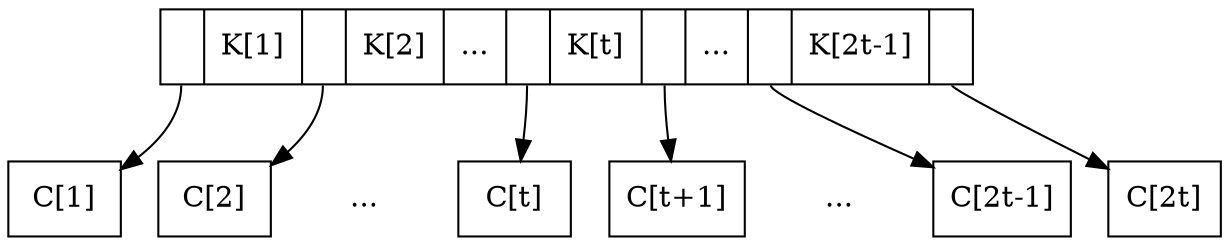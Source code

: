 digraph G{
	margin="0"
	node[shape=record]
	n[label="<c1>|K[1]|<c2>|K[2]|<c2toi>...|<ci>|K[t]|<ci1>|<ci1ton>...|<cn>|K[2t-1]|<cn1>"];
	C1[label="C[1]"];
	C2[label="C[2]"];
	C2toi[shape=plaintext, label="..."];
	Ci[label="C[t]"];
	Ci1[label="C[t+1]"];
	Ci1ton[shape=plaintext, label="..."];
	Cn[label="C[2t-1]"];
	Cn1[label="C[2t]"];
	n:c1->C1;
	n:c2->C2;
	n:c2toi->C2toi[style=invis];
	n:ci->Ci;
	n:ci1->Ci1;
	n:ci1ton->Ci1ton[style=invis];
	n:cn->Cn;
	n:cn1->Cn1;
}

